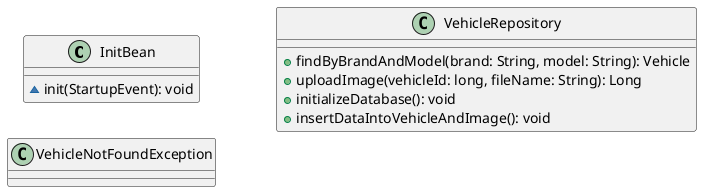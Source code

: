 @startuml

left to right direction
skinparam linetype ortho

class InitBean {
  ~ init(StartupEvent): void
}

class VehicleNotFoundException {}

class VehicleRepository {
  + findByBrandAndModel(brand: String, model: String): Vehicle
  + uploadImage(vehicleId: long, fileName: String): Long
  + initializeDatabase(): void
  + insertDataIntoVehicleAndImage(): void
}

@enduml
